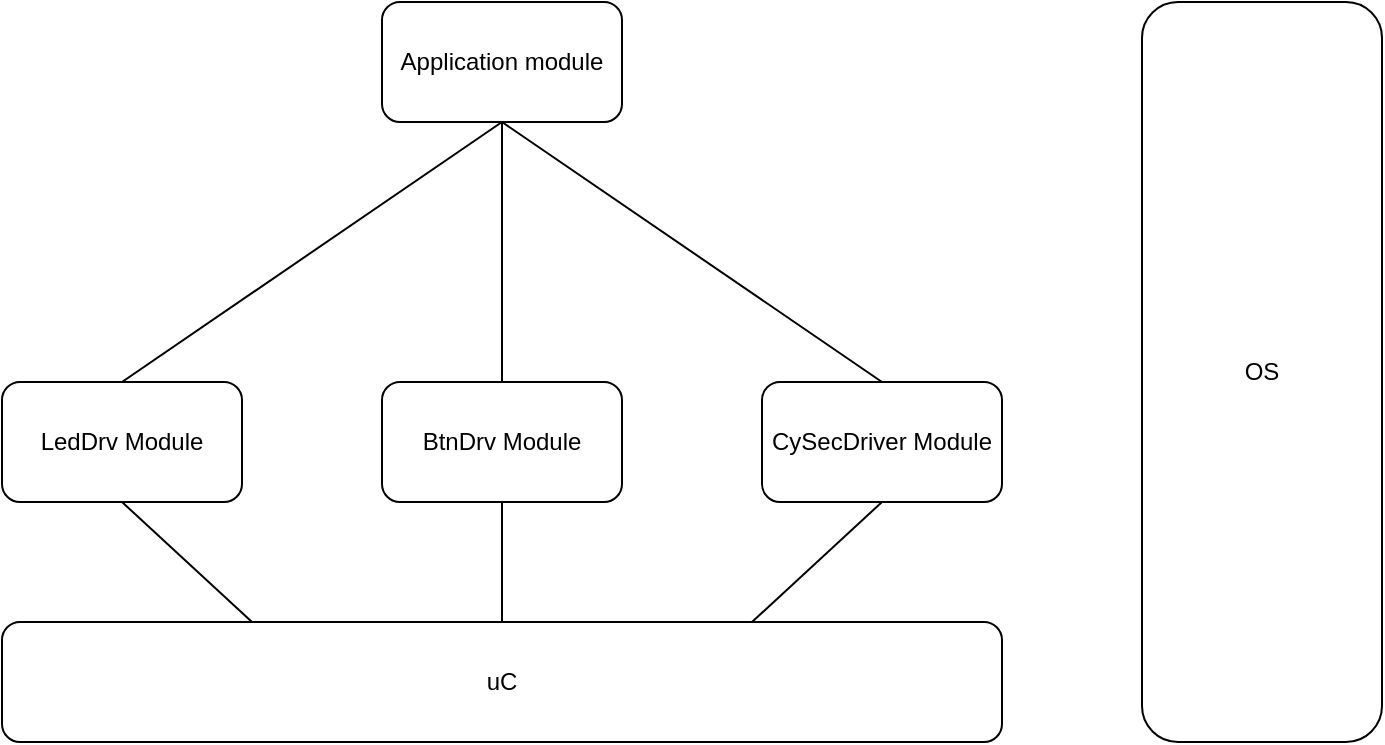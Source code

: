 <mxfile version="24.0.7" type="device">
  <diagram name="Page-1" id="I52_Xbe3F3huxZ16BZWL">
    <mxGraphModel dx="1050" dy="530" grid="1" gridSize="10" guides="1" tooltips="1" connect="1" arrows="1" fold="1" page="1" pageScale="1" pageWidth="850" pageHeight="1100" math="0" shadow="0">
      <root>
        <mxCell id="0" />
        <mxCell id="1" parent="0" />
        <mxCell id="XElNqVI61pguakpsYzzi-1" value="Application module" style="rounded=1;whiteSpace=wrap;html=1;" vertex="1" parent="1">
          <mxGeometry x="260" y="80" width="120" height="60" as="geometry" />
        </mxCell>
        <mxCell id="XElNqVI61pguakpsYzzi-2" value="LedDrv Module" style="rounded=1;whiteSpace=wrap;html=1;" vertex="1" parent="1">
          <mxGeometry x="70" y="270" width="120" height="60" as="geometry" />
        </mxCell>
        <mxCell id="XElNqVI61pguakpsYzzi-3" value="BtnDrv Module" style="rounded=1;whiteSpace=wrap;html=1;" vertex="1" parent="1">
          <mxGeometry x="260" y="270" width="120" height="60" as="geometry" />
        </mxCell>
        <mxCell id="XElNqVI61pguakpsYzzi-4" value="CySecDriver Module" style="rounded=1;whiteSpace=wrap;html=1;" vertex="1" parent="1">
          <mxGeometry x="450" y="270" width="120" height="60" as="geometry" />
        </mxCell>
        <mxCell id="XElNqVI61pguakpsYzzi-5" value="OS" style="rounded=1;whiteSpace=wrap;html=1;" vertex="1" parent="1">
          <mxGeometry x="640" y="80" width="120" height="370" as="geometry" />
        </mxCell>
        <mxCell id="XElNqVI61pguakpsYzzi-6" value="uC" style="rounded=1;whiteSpace=wrap;html=1;" vertex="1" parent="1">
          <mxGeometry x="70" y="390" width="500" height="60" as="geometry" />
        </mxCell>
        <mxCell id="XElNqVI61pguakpsYzzi-7" value="" style="endArrow=none;html=1;rounded=0;entryX=0.5;entryY=1;entryDx=0;entryDy=0;exitX=0.5;exitY=0;exitDx=0;exitDy=0;" edge="1" parent="1" source="XElNqVI61pguakpsYzzi-2" target="XElNqVI61pguakpsYzzi-1">
          <mxGeometry width="50" height="50" relative="1" as="geometry">
            <mxPoint x="400" y="310" as="sourcePoint" />
            <mxPoint x="450" y="260" as="targetPoint" />
          </mxGeometry>
        </mxCell>
        <mxCell id="XElNqVI61pguakpsYzzi-8" value="" style="endArrow=none;html=1;rounded=0;entryX=0.5;entryY=1;entryDx=0;entryDy=0;exitX=0.5;exitY=0;exitDx=0;exitDy=0;" edge="1" parent="1" source="XElNqVI61pguakpsYzzi-3" target="XElNqVI61pguakpsYzzi-1">
          <mxGeometry width="50" height="50" relative="1" as="geometry">
            <mxPoint x="400" y="310" as="sourcePoint" />
            <mxPoint x="320" y="150" as="targetPoint" />
          </mxGeometry>
        </mxCell>
        <mxCell id="XElNqVI61pguakpsYzzi-9" value="" style="endArrow=none;html=1;rounded=0;entryX=0.5;entryY=1;entryDx=0;entryDy=0;exitX=0.5;exitY=0;exitDx=0;exitDy=0;" edge="1" parent="1" source="XElNqVI61pguakpsYzzi-4" target="XElNqVI61pguakpsYzzi-1">
          <mxGeometry width="50" height="50" relative="1" as="geometry">
            <mxPoint x="400" y="310" as="sourcePoint" />
            <mxPoint x="450" y="260" as="targetPoint" />
          </mxGeometry>
        </mxCell>
        <mxCell id="XElNqVI61pguakpsYzzi-10" value="" style="endArrow=none;html=1;rounded=0;exitX=0.5;exitY=1;exitDx=0;exitDy=0;entryX=0.5;entryY=0;entryDx=0;entryDy=0;" edge="1" parent="1" source="XElNqVI61pguakpsYzzi-3" target="XElNqVI61pguakpsYzzi-6">
          <mxGeometry width="50" height="50" relative="1" as="geometry">
            <mxPoint x="400" y="310" as="sourcePoint" />
            <mxPoint x="310" y="400" as="targetPoint" />
          </mxGeometry>
        </mxCell>
        <mxCell id="XElNqVI61pguakpsYzzi-11" value="" style="endArrow=none;html=1;rounded=0;exitX=0.5;exitY=1;exitDx=0;exitDy=0;entryX=0.25;entryY=0;entryDx=0;entryDy=0;" edge="1" parent="1" source="XElNqVI61pguakpsYzzi-2" target="XElNqVI61pguakpsYzzi-6">
          <mxGeometry width="50" height="50" relative="1" as="geometry">
            <mxPoint x="400" y="310" as="sourcePoint" />
            <mxPoint x="450" y="260" as="targetPoint" />
          </mxGeometry>
        </mxCell>
        <mxCell id="XElNqVI61pguakpsYzzi-12" value="" style="endArrow=none;html=1;rounded=0;entryX=0.5;entryY=1;entryDx=0;entryDy=0;exitX=0.75;exitY=0;exitDx=0;exitDy=0;" edge="1" parent="1" source="XElNqVI61pguakpsYzzi-6" target="XElNqVI61pguakpsYzzi-4">
          <mxGeometry width="50" height="50" relative="1" as="geometry">
            <mxPoint x="310" y="390" as="sourcePoint" />
            <mxPoint x="450" y="260" as="targetPoint" />
          </mxGeometry>
        </mxCell>
      </root>
    </mxGraphModel>
  </diagram>
</mxfile>
